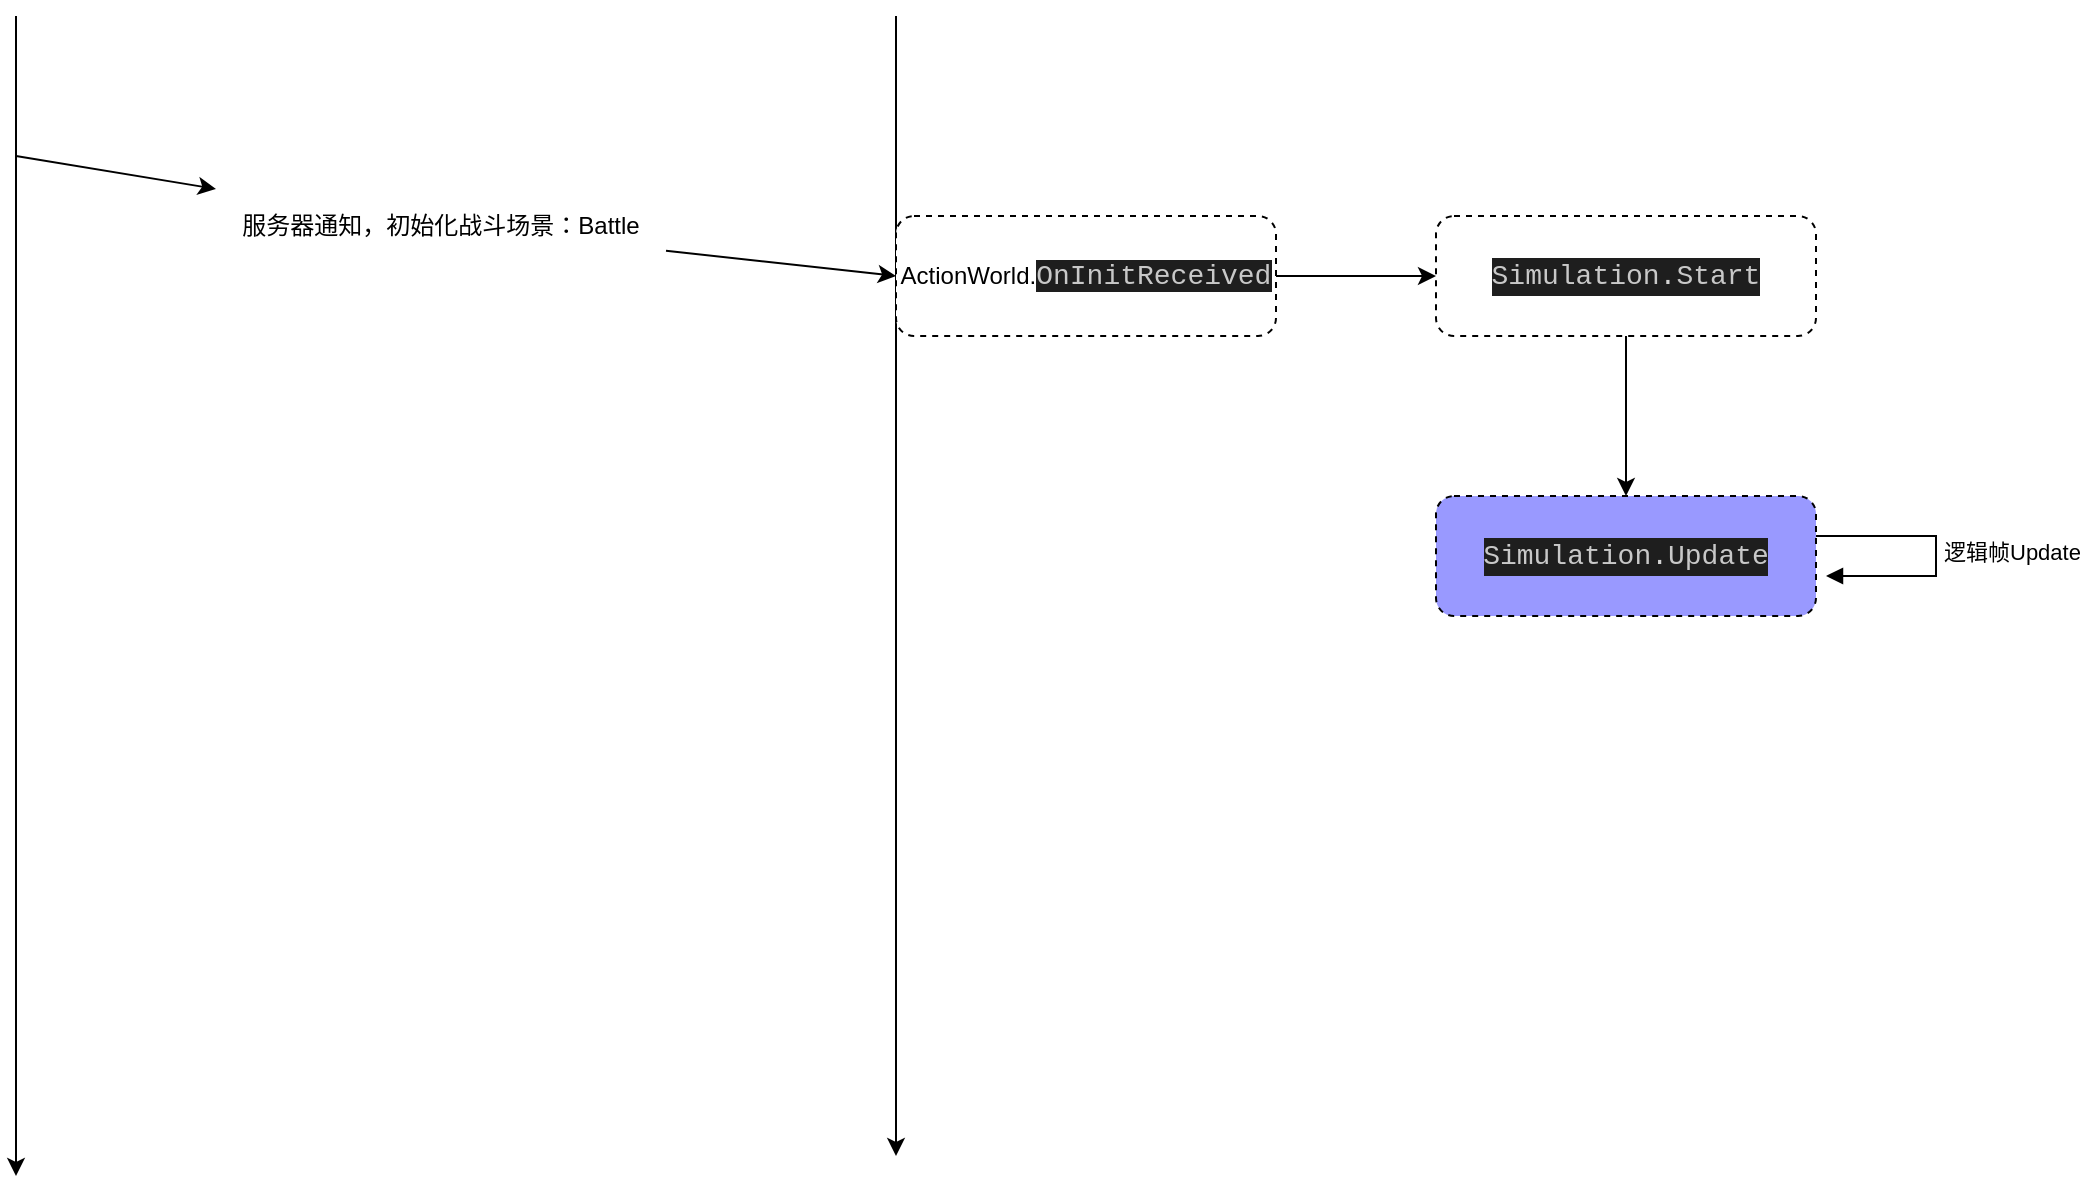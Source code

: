 ﻿<mxfile version="12.2.4" pages="1"><diagram id="NdT1KsQ4rq9gx82-iRB4" name="Page-1"><mxGraphModel dx="698" dy="592" grid="1" gridSize="10" guides="1" tooltips="1" connect="1" arrows="1" fold="1" page="1" pageScale="1" pageWidth="850" pageHeight="1100" background="none" math="0" shadow="0"><root><mxCell id="0"/><mxCell id="1" parent="0"/><mxCell id="3" value="" style="endArrow=classic;html=1;" parent="1" edge="1"><mxGeometry width="50" height="50" relative="1" as="geometry"><mxPoint x="160" y="40" as="sourcePoint"/><mxPoint x="160" y="620" as="targetPoint"/></mxGeometry></mxCell><mxCell id="5" value="" style="endArrow=classic;html=1;" parent="1" source="7" edge="1"><mxGeometry width="50" height="50" relative="1" as="geometry"><mxPoint x="160" y="110" as="sourcePoint"/><mxPoint x="600" y="170" as="targetPoint"/></mxGeometry></mxCell><mxCell id="6" value="" style="endArrow=classic;html=1;" parent="1" edge="1"><mxGeometry width="50" height="50" relative="1" as="geometry"><mxPoint x="600" y="40" as="sourcePoint"/><mxPoint x="600" y="610" as="targetPoint"/></mxGeometry></mxCell><mxCell id="7" value="服务器通知，初始化战斗场景：Battle" style="text;html=1;strokeColor=none;fillColor=none;align=center;verticalAlign=middle;whiteSpace=wrap;rounded=0;dashed=1;" parent="1" vertex="1"><mxGeometry x="260" y="120" width="225" height="50" as="geometry"/></mxCell><mxCell id="8" value="" style="endArrow=classic;html=1;" parent="1" target="7" edge="1"><mxGeometry width="50" height="50" relative="1" as="geometry"><mxPoint x="160" y="110" as="sourcePoint"/><mxPoint x="440" y="160" as="targetPoint"/></mxGeometry></mxCell><mxCell id="13" value="" style="edgeStyle=orthogonalEdgeStyle;rounded=0;orthogonalLoop=1;jettySize=auto;html=1;" parent="1" source="9" target="12" edge="1"><mxGeometry relative="1" as="geometry"/></mxCell><mxCell id="9" value="ActionWorld.&lt;span style=&quot;color: rgb(200 , 200 , 200) ; background-color: rgb(30 , 30 , 30) ; font-family: &amp;#34;consolas&amp;#34; , &amp;#34;courier new&amp;#34; , monospace ; font-size: 14px ; white-space: pre&quot;&gt;OnInitReceived&lt;/span&gt;" style="rounded=1;whiteSpace=wrap;html=1;dashed=1;" parent="1" vertex="1"><mxGeometry x="600" y="140" width="190" height="60" as="geometry"/></mxCell><mxCell id="15" value="" style="edgeStyle=orthogonalEdgeStyle;rounded=0;orthogonalLoop=1;jettySize=auto;html=1;" parent="1" source="12" target="14" edge="1"><mxGeometry relative="1" as="geometry"/></mxCell><mxCell id="12" value="&lt;div style=&quot;color: rgb(212 , 212 , 212) ; background-color: rgb(30 , 30 , 30) ; font-family: &amp;#34;consolas&amp;#34; , &amp;#34;courier new&amp;#34; , monospace ; font-size: 14px ; line-height: 19px ; white-space: pre&quot;&gt;&lt;span style=&quot;color: #c8c8c8&quot;&gt;Simulation&lt;/span&gt;.&lt;span style=&quot;color: #c8c8c8&quot;&gt;Start&lt;/span&gt;&lt;/div&gt;" style="rounded=1;whiteSpace=wrap;html=1;dashed=1;" parent="1" vertex="1"><mxGeometry x="870" y="140" width="190" height="60" as="geometry"/></mxCell><mxCell id="14" value="&lt;div style=&quot;color: rgb(212 , 212 , 212) ; background-color: rgb(30 , 30 , 30) ; font-family: &amp;#34;consolas&amp;#34; , &amp;#34;courier new&amp;#34; , monospace ; font-size: 14px ; line-height: 19px ; white-space: pre&quot;&gt;&lt;span style=&quot;color: #c8c8c8&quot;&gt;Simulation&lt;/span&gt;.&lt;span style=&quot;color: rgb(200 , 200 , 200) ; font-family: &amp;#34;consolas&amp;#34; , &amp;#34;courier new&amp;#34; , monospace&quot;&gt;Update&lt;/span&gt;&lt;/div&gt;" style="rounded=1;whiteSpace=wrap;html=1;dashed=1;fillColor=#9999FF;" parent="1" vertex="1"><mxGeometry x="870" y="280" width="190" height="60" as="geometry"/></mxCell><mxCell id="17" value="逻辑帧Update&lt;br&gt;" style="edgeStyle=orthogonalEdgeStyle;html=1;align=left;spacingLeft=2;endArrow=block;rounded=0;entryX=1;entryY=0;" parent="1" edge="1"><mxGeometry relative="1" as="geometry"><mxPoint x="1060" y="300" as="sourcePoint"/><Array as="points"><mxPoint x="1120" y="300"/><mxPoint x="1120" y="320"/></Array><mxPoint x="1065" y="320" as="targetPoint"/></mxGeometry></mxCell></root></mxGraphModel></diagram></mxfile>